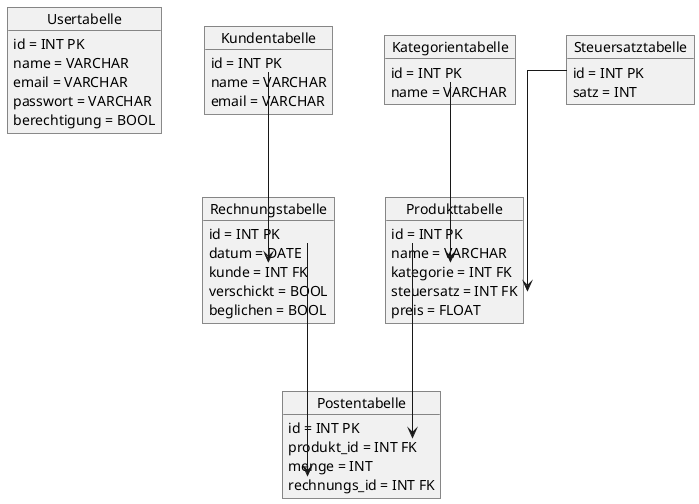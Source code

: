 @startuml Tabellenschema

skinparam Linetype ortho
object Usertabelle {

    id = INT PK 
    name = VARCHAR
    email = VARCHAR
    passwort = VARCHAR
    berechtigung = BOOL
}

object Produkttabelle {

    id = INT PK
    name = VARCHAR
    kategorie = INT FK
    steuersatz = INT FK
    preis = FLOAT
}

object Kategorientabelle {

    id = INT PK
    name = VARCHAR
}

object Steuersatztabelle{
    id = INT PK
    satz = INT
}

Kategorientabelle::id --> Produkttabelle::kategorie
Steuersatztabelle::id --> Produkttabelle::steuersatz

object Kundentabelle{
    id = INT PK
    name = VARCHAR
    email = VARCHAR
    
}

object Rechnungstabelle {
    id = INT PK
    datum = DATE
    kunde = INT FK
    verschickt = BOOL
    beglichen = BOOL
}

object Postentabelle {

    id = INT PK
    produkt_id = INT FK
    menge = INT
    rechnungs_id = INT FK
}

Kundentabelle::id --> Rechnungstabelle::kunde
Rechnungstabelle::id -->Postentabelle::rechnungs_id
Produkttabelle::id --> Postentabelle::produkt_id
@enduml
